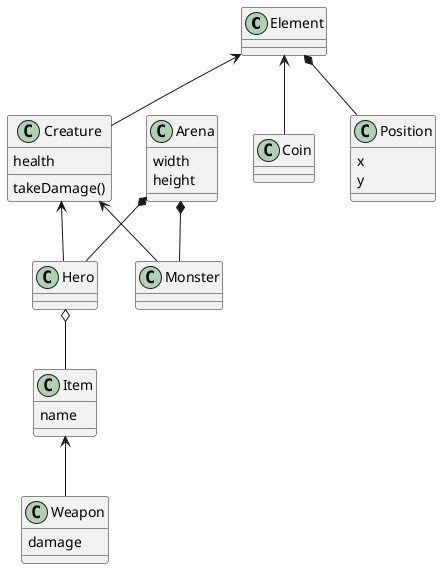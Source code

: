 @startuml hero

class Element {

}

class Creature {
    health
    
    takeDamage()
}

class Hero {

}

class Monster {

}

' Remove '
class Coin {

}

class Arena {
    width
    height
}

class Item {
    name
}

class Position {
    x
    y
}

class Weapon {
    damage
}

Element *-- Position
Element <-- Coin
Element <-- Creature

Creature <-- Hero
Creature <-- Monster

Arena *-- Hero
Arena *-- Monster

Item <-- Weapon

Hero o-- Item

@enduml